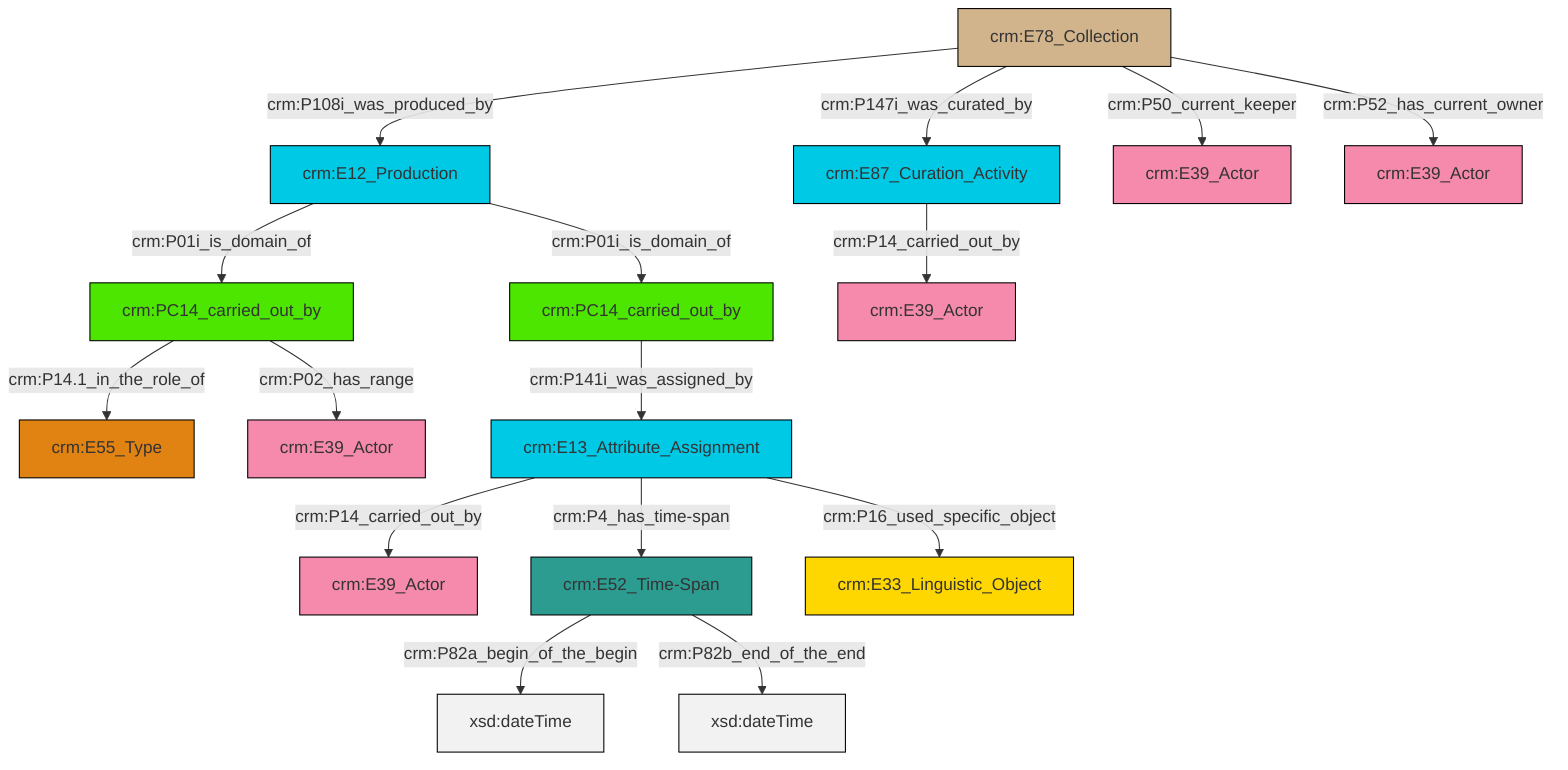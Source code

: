 graph TD
classDef Literal fill:#f2f2f2,stroke:#000000;
classDef CRM_Entity fill:#FFFFFF,stroke:#000000;
classDef Temporal_Entity fill:#00C9E6, stroke:#000000;
classDef Type fill:#E18312, stroke:#000000;
classDef Time-Span fill:#2C9C91, stroke:#000000;
classDef Appellation fill:#FFEB7F, stroke:#000000;
classDef Place fill:#008836, stroke:#000000;
classDef Persistent_Item fill:#B266B2, stroke:#000000;
classDef Conceptual_Object fill:#FFD700, stroke:#000000;
classDef Physical_Thing fill:#D2B48C, stroke:#000000;
classDef Actor fill:#f58aad, stroke:#000000;
classDef PC_Classes fill:#4ce600, stroke:#000000;
classDef Multi fill:#cccccc,stroke:#000000;

0["crm:PC14_carried_out_by"]:::PC_Classes -->|crm:P14.1_in_the_role_of| 1["crm:E55_Type"]:::Type
2["crm:E78_Collection"]:::Physical_Thing -->|crm:P108i_was_produced_by| 4["crm:E12_Production"]:::Temporal_Entity
4["crm:E12_Production"]:::Temporal_Entity -->|crm:P01i_is_domain_of| 0["crm:PC14_carried_out_by"]:::PC_Classes
5["crm:E13_Attribute_Assignment"]:::Temporal_Entity -->|crm:P14_carried_out_by| 6["crm:E39_Actor"]:::Actor
0["crm:PC14_carried_out_by"]:::PC_Classes -->|crm:P02_has_range| 10["crm:E39_Actor"]:::Actor
2["crm:E78_Collection"]:::Physical_Thing -->|crm:P147i_was_curated_by| 14["crm:E87_Curation_Activity"]:::Temporal_Entity
5["crm:E13_Attribute_Assignment"]:::Temporal_Entity -->|crm:P4_has_time-span| 17["crm:E52_Time-Span"]:::Time-Span
2["crm:E78_Collection"]:::Physical_Thing -->|crm:P50_current_keeper| 11["crm:E39_Actor"]:::Actor
14["crm:E87_Curation_Activity"]:::Temporal_Entity -->|crm:P14_carried_out_by| 8["crm:E39_Actor"]:::Actor
5["crm:E13_Attribute_Assignment"]:::Temporal_Entity -->|crm:P16_used_specific_object| 21["crm:E33_Linguistic_Object"]:::Conceptual_Object
2["crm:E78_Collection"]:::Physical_Thing -->|crm:P52_has_current_owner| 15["crm:E39_Actor"]:::Actor
19["crm:PC14_carried_out_by"]:::PC_Classes -->|crm:P141i_was_assigned_by| 5["crm:E13_Attribute_Assignment"]:::Temporal_Entity
4["crm:E12_Production"]:::Temporal_Entity -->|crm:P01i_is_domain_of| 19["crm:PC14_carried_out_by"]:::PC_Classes
17["crm:E52_Time-Span"]:::Time-Span -->|crm:P82a_begin_of_the_begin| 27[xsd:dateTime]:::Literal
17["crm:E52_Time-Span"]:::Time-Span -->|crm:P82b_end_of_the_end| 28[xsd:dateTime]:::Literal